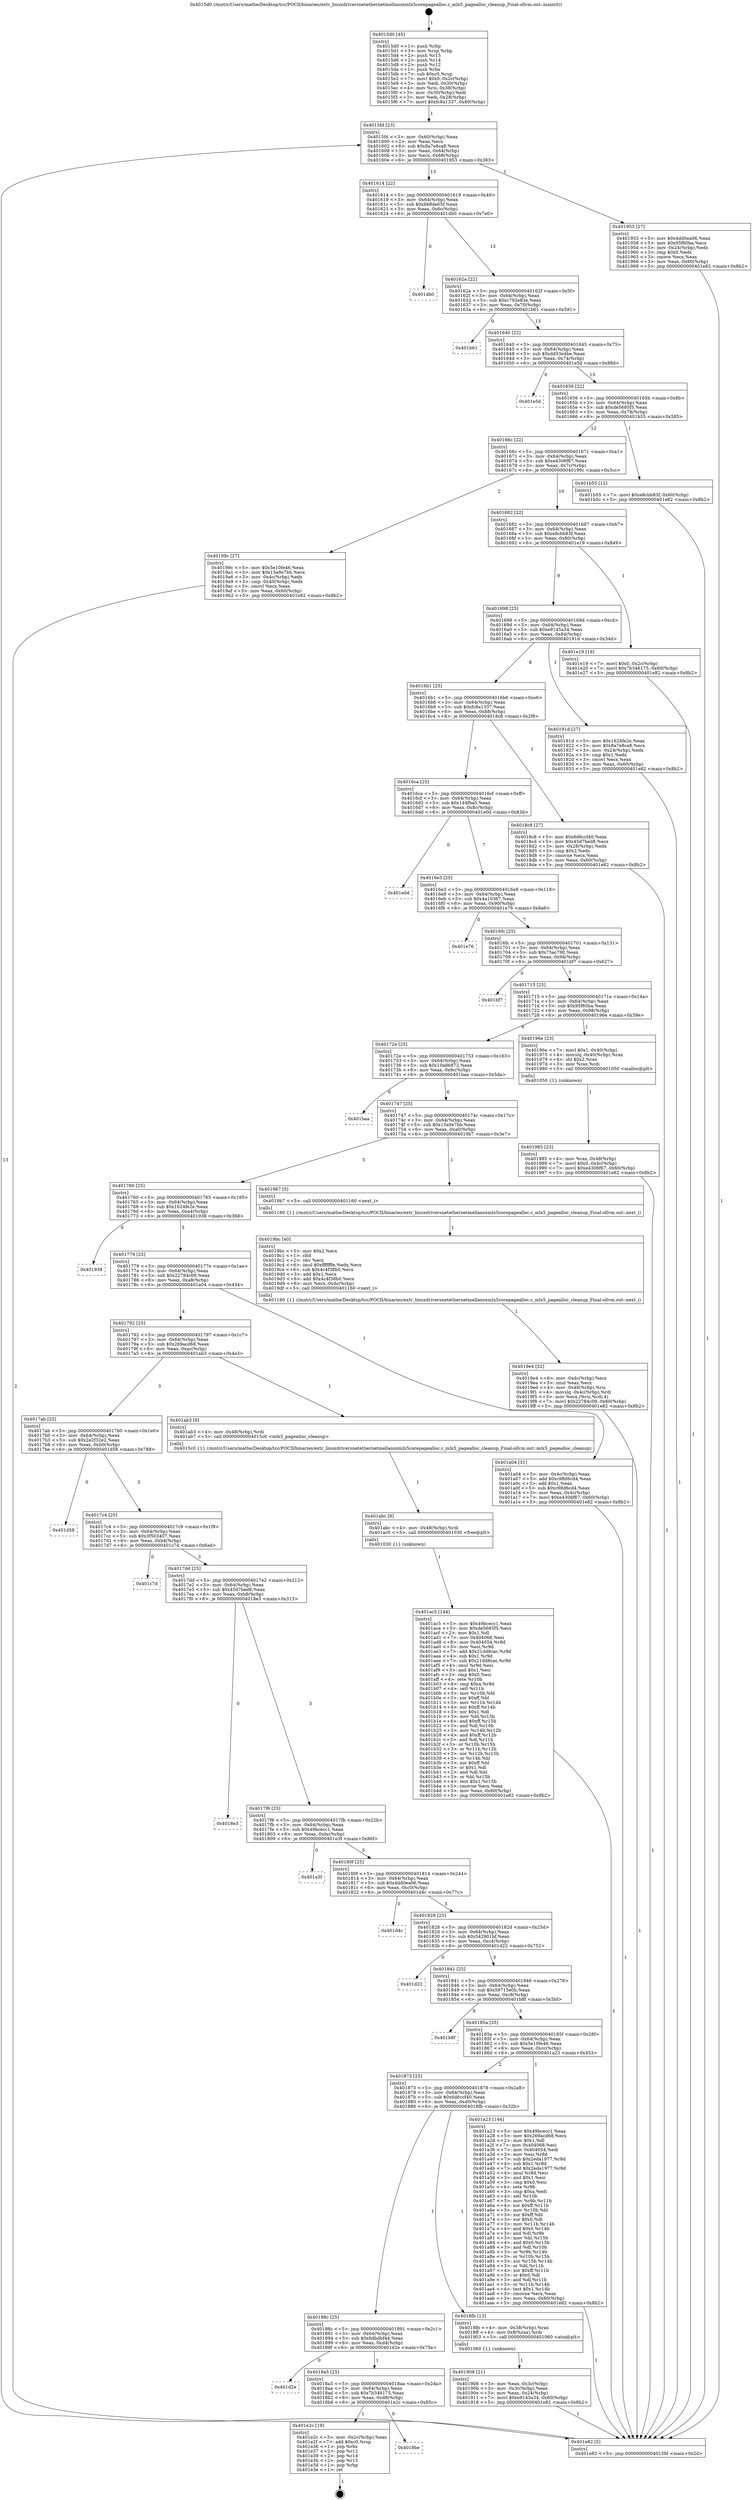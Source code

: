 digraph "0x4015d0" {
  label = "0x4015d0 (/mnt/c/Users/mathe/Desktop/tcc/POCII/binaries/extr_linuxdriversnetethernetmellanoxmlx5corepagealloc.c_mlx5_pagealloc_cleanup_Final-ollvm.out::main(0))"
  labelloc = "t"
  node[shape=record]

  Entry [label="",width=0.3,height=0.3,shape=circle,fillcolor=black,style=filled]
  "0x4015fd" [label="{
     0x4015fd [23]\l
     | [instrs]\l
     &nbsp;&nbsp;0x4015fd \<+3\>: mov -0x60(%rbp),%eax\l
     &nbsp;&nbsp;0x401600 \<+2\>: mov %eax,%ecx\l
     &nbsp;&nbsp;0x401602 \<+6\>: sub $0x8a7e8ca8,%ecx\l
     &nbsp;&nbsp;0x401608 \<+3\>: mov %eax,-0x64(%rbp)\l
     &nbsp;&nbsp;0x40160b \<+3\>: mov %ecx,-0x68(%rbp)\l
     &nbsp;&nbsp;0x40160e \<+6\>: je 0000000000401953 \<main+0x383\>\l
  }"]
  "0x401953" [label="{
     0x401953 [27]\l
     | [instrs]\l
     &nbsp;&nbsp;0x401953 \<+5\>: mov $0x4dd0ea06,%eax\l
     &nbsp;&nbsp;0x401958 \<+5\>: mov $0x95f60ba,%ecx\l
     &nbsp;&nbsp;0x40195d \<+3\>: mov -0x24(%rbp),%edx\l
     &nbsp;&nbsp;0x401960 \<+3\>: cmp $0x0,%edx\l
     &nbsp;&nbsp;0x401963 \<+3\>: cmove %ecx,%eax\l
     &nbsp;&nbsp;0x401966 \<+3\>: mov %eax,-0x60(%rbp)\l
     &nbsp;&nbsp;0x401969 \<+5\>: jmp 0000000000401e82 \<main+0x8b2\>\l
  }"]
  "0x401614" [label="{
     0x401614 [22]\l
     | [instrs]\l
     &nbsp;&nbsp;0x401614 \<+5\>: jmp 0000000000401619 \<main+0x49\>\l
     &nbsp;&nbsp;0x401619 \<+3\>: mov -0x64(%rbp),%eax\l
     &nbsp;&nbsp;0x40161c \<+5\>: sub $0xbb8de05f,%eax\l
     &nbsp;&nbsp;0x401621 \<+3\>: mov %eax,-0x6c(%rbp)\l
     &nbsp;&nbsp;0x401624 \<+6\>: je 0000000000401db0 \<main+0x7e0\>\l
  }"]
  Exit [label="",width=0.3,height=0.3,shape=circle,fillcolor=black,style=filled,peripheries=2]
  "0x401db0" [label="{
     0x401db0\l
  }", style=dashed]
  "0x40162a" [label="{
     0x40162a [22]\l
     | [instrs]\l
     &nbsp;&nbsp;0x40162a \<+5\>: jmp 000000000040162f \<main+0x5f\>\l
     &nbsp;&nbsp;0x40162f \<+3\>: mov -0x64(%rbp),%eax\l
     &nbsp;&nbsp;0x401632 \<+5\>: sub $0xc793e83e,%eax\l
     &nbsp;&nbsp;0x401637 \<+3\>: mov %eax,-0x70(%rbp)\l
     &nbsp;&nbsp;0x40163a \<+6\>: je 0000000000401b61 \<main+0x591\>\l
  }"]
  "0x4018be" [label="{
     0x4018be\l
  }", style=dashed]
  "0x401b61" [label="{
     0x401b61\l
  }", style=dashed]
  "0x401640" [label="{
     0x401640 [22]\l
     | [instrs]\l
     &nbsp;&nbsp;0x401640 \<+5\>: jmp 0000000000401645 \<main+0x75\>\l
     &nbsp;&nbsp;0x401645 \<+3\>: mov -0x64(%rbp),%eax\l
     &nbsp;&nbsp;0x401648 \<+5\>: sub $0xdd53e4be,%eax\l
     &nbsp;&nbsp;0x40164d \<+3\>: mov %eax,-0x74(%rbp)\l
     &nbsp;&nbsp;0x401650 \<+6\>: je 0000000000401e5d \<main+0x88d\>\l
  }"]
  "0x401e2c" [label="{
     0x401e2c [19]\l
     | [instrs]\l
     &nbsp;&nbsp;0x401e2c \<+3\>: mov -0x2c(%rbp),%eax\l
     &nbsp;&nbsp;0x401e2f \<+7\>: add $0xc0,%rsp\l
     &nbsp;&nbsp;0x401e36 \<+1\>: pop %rbx\l
     &nbsp;&nbsp;0x401e37 \<+2\>: pop %r12\l
     &nbsp;&nbsp;0x401e39 \<+2\>: pop %r14\l
     &nbsp;&nbsp;0x401e3b \<+2\>: pop %r15\l
     &nbsp;&nbsp;0x401e3d \<+1\>: pop %rbp\l
     &nbsp;&nbsp;0x401e3e \<+1\>: ret\l
  }"]
  "0x401e5d" [label="{
     0x401e5d\l
  }", style=dashed]
  "0x401656" [label="{
     0x401656 [22]\l
     | [instrs]\l
     &nbsp;&nbsp;0x401656 \<+5\>: jmp 000000000040165b \<main+0x8b\>\l
     &nbsp;&nbsp;0x40165b \<+3\>: mov -0x64(%rbp),%eax\l
     &nbsp;&nbsp;0x40165e \<+5\>: sub $0xde5685f5,%eax\l
     &nbsp;&nbsp;0x401663 \<+3\>: mov %eax,-0x78(%rbp)\l
     &nbsp;&nbsp;0x401666 \<+6\>: je 0000000000401b55 \<main+0x585\>\l
  }"]
  "0x4018a5" [label="{
     0x4018a5 [25]\l
     | [instrs]\l
     &nbsp;&nbsp;0x4018a5 \<+5\>: jmp 00000000004018aa \<main+0x2da\>\l
     &nbsp;&nbsp;0x4018aa \<+3\>: mov -0x64(%rbp),%eax\l
     &nbsp;&nbsp;0x4018ad \<+5\>: sub $0x7b346175,%eax\l
     &nbsp;&nbsp;0x4018b2 \<+6\>: mov %eax,-0xd8(%rbp)\l
     &nbsp;&nbsp;0x4018b8 \<+6\>: je 0000000000401e2c \<main+0x85c\>\l
  }"]
  "0x401b55" [label="{
     0x401b55 [12]\l
     | [instrs]\l
     &nbsp;&nbsp;0x401b55 \<+7\>: movl $0xe8cbb83f,-0x60(%rbp)\l
     &nbsp;&nbsp;0x401b5c \<+5\>: jmp 0000000000401e82 \<main+0x8b2\>\l
  }"]
  "0x40166c" [label="{
     0x40166c [22]\l
     | [instrs]\l
     &nbsp;&nbsp;0x40166c \<+5\>: jmp 0000000000401671 \<main+0xa1\>\l
     &nbsp;&nbsp;0x401671 \<+3\>: mov -0x64(%rbp),%eax\l
     &nbsp;&nbsp;0x401674 \<+5\>: sub $0xe4306f67,%eax\l
     &nbsp;&nbsp;0x401679 \<+3\>: mov %eax,-0x7c(%rbp)\l
     &nbsp;&nbsp;0x40167c \<+6\>: je 000000000040199c \<main+0x3cc\>\l
  }"]
  "0x401d2e" [label="{
     0x401d2e\l
  }", style=dashed]
  "0x40199c" [label="{
     0x40199c [27]\l
     | [instrs]\l
     &nbsp;&nbsp;0x40199c \<+5\>: mov $0x5e10fe46,%eax\l
     &nbsp;&nbsp;0x4019a1 \<+5\>: mov $0x15a9e7bb,%ecx\l
     &nbsp;&nbsp;0x4019a6 \<+3\>: mov -0x4c(%rbp),%edx\l
     &nbsp;&nbsp;0x4019a9 \<+3\>: cmp -0x40(%rbp),%edx\l
     &nbsp;&nbsp;0x4019ac \<+3\>: cmovl %ecx,%eax\l
     &nbsp;&nbsp;0x4019af \<+3\>: mov %eax,-0x60(%rbp)\l
     &nbsp;&nbsp;0x4019b2 \<+5\>: jmp 0000000000401e82 \<main+0x8b2\>\l
  }"]
  "0x401682" [label="{
     0x401682 [22]\l
     | [instrs]\l
     &nbsp;&nbsp;0x401682 \<+5\>: jmp 0000000000401687 \<main+0xb7\>\l
     &nbsp;&nbsp;0x401687 \<+3\>: mov -0x64(%rbp),%eax\l
     &nbsp;&nbsp;0x40168a \<+5\>: sub $0xe8cbb83f,%eax\l
     &nbsp;&nbsp;0x40168f \<+3\>: mov %eax,-0x80(%rbp)\l
     &nbsp;&nbsp;0x401692 \<+6\>: je 0000000000401e19 \<main+0x849\>\l
  }"]
  "0x401ac5" [label="{
     0x401ac5 [144]\l
     | [instrs]\l
     &nbsp;&nbsp;0x401ac5 \<+5\>: mov $0x49bcecc1,%eax\l
     &nbsp;&nbsp;0x401aca \<+5\>: mov $0xde5685f5,%ecx\l
     &nbsp;&nbsp;0x401acf \<+2\>: mov $0x1,%dl\l
     &nbsp;&nbsp;0x401ad1 \<+7\>: mov 0x404068,%esi\l
     &nbsp;&nbsp;0x401ad8 \<+8\>: mov 0x404054,%r8d\l
     &nbsp;&nbsp;0x401ae0 \<+3\>: mov %esi,%r9d\l
     &nbsp;&nbsp;0x401ae3 \<+7\>: add $0x21dd8cac,%r9d\l
     &nbsp;&nbsp;0x401aea \<+4\>: sub $0x1,%r9d\l
     &nbsp;&nbsp;0x401aee \<+7\>: sub $0x21dd8cac,%r9d\l
     &nbsp;&nbsp;0x401af5 \<+4\>: imul %r9d,%esi\l
     &nbsp;&nbsp;0x401af9 \<+3\>: and $0x1,%esi\l
     &nbsp;&nbsp;0x401afc \<+3\>: cmp $0x0,%esi\l
     &nbsp;&nbsp;0x401aff \<+4\>: sete %r10b\l
     &nbsp;&nbsp;0x401b03 \<+4\>: cmp $0xa,%r8d\l
     &nbsp;&nbsp;0x401b07 \<+4\>: setl %r11b\l
     &nbsp;&nbsp;0x401b0b \<+3\>: mov %r10b,%bl\l
     &nbsp;&nbsp;0x401b0e \<+3\>: xor $0xff,%bl\l
     &nbsp;&nbsp;0x401b11 \<+3\>: mov %r11b,%r14b\l
     &nbsp;&nbsp;0x401b14 \<+4\>: xor $0xff,%r14b\l
     &nbsp;&nbsp;0x401b18 \<+3\>: xor $0x1,%dl\l
     &nbsp;&nbsp;0x401b1b \<+3\>: mov %bl,%r15b\l
     &nbsp;&nbsp;0x401b1e \<+4\>: and $0xff,%r15b\l
     &nbsp;&nbsp;0x401b22 \<+3\>: and %dl,%r10b\l
     &nbsp;&nbsp;0x401b25 \<+3\>: mov %r14b,%r12b\l
     &nbsp;&nbsp;0x401b28 \<+4\>: and $0xff,%r12b\l
     &nbsp;&nbsp;0x401b2c \<+3\>: and %dl,%r11b\l
     &nbsp;&nbsp;0x401b2f \<+3\>: or %r10b,%r15b\l
     &nbsp;&nbsp;0x401b32 \<+3\>: or %r11b,%r12b\l
     &nbsp;&nbsp;0x401b35 \<+3\>: xor %r12b,%r15b\l
     &nbsp;&nbsp;0x401b38 \<+3\>: or %r14b,%bl\l
     &nbsp;&nbsp;0x401b3b \<+3\>: xor $0xff,%bl\l
     &nbsp;&nbsp;0x401b3e \<+3\>: or $0x1,%dl\l
     &nbsp;&nbsp;0x401b41 \<+2\>: and %dl,%bl\l
     &nbsp;&nbsp;0x401b43 \<+3\>: or %bl,%r15b\l
     &nbsp;&nbsp;0x401b46 \<+4\>: test $0x1,%r15b\l
     &nbsp;&nbsp;0x401b4a \<+3\>: cmovne %ecx,%eax\l
     &nbsp;&nbsp;0x401b4d \<+3\>: mov %eax,-0x60(%rbp)\l
     &nbsp;&nbsp;0x401b50 \<+5\>: jmp 0000000000401e82 \<main+0x8b2\>\l
  }"]
  "0x401e19" [label="{
     0x401e19 [19]\l
     | [instrs]\l
     &nbsp;&nbsp;0x401e19 \<+7\>: movl $0x0,-0x2c(%rbp)\l
     &nbsp;&nbsp;0x401e20 \<+7\>: movl $0x7b346175,-0x60(%rbp)\l
     &nbsp;&nbsp;0x401e27 \<+5\>: jmp 0000000000401e82 \<main+0x8b2\>\l
  }"]
  "0x401698" [label="{
     0x401698 [25]\l
     | [instrs]\l
     &nbsp;&nbsp;0x401698 \<+5\>: jmp 000000000040169d \<main+0xcd\>\l
     &nbsp;&nbsp;0x40169d \<+3\>: mov -0x64(%rbp),%eax\l
     &nbsp;&nbsp;0x4016a0 \<+5\>: sub $0xe9145a34,%eax\l
     &nbsp;&nbsp;0x4016a5 \<+6\>: mov %eax,-0x84(%rbp)\l
     &nbsp;&nbsp;0x4016ab \<+6\>: je 000000000040191d \<main+0x34d\>\l
  }"]
  "0x401abc" [label="{
     0x401abc [9]\l
     | [instrs]\l
     &nbsp;&nbsp;0x401abc \<+4\>: mov -0x48(%rbp),%rdi\l
     &nbsp;&nbsp;0x401ac0 \<+5\>: call 0000000000401030 \<free@plt\>\l
     | [calls]\l
     &nbsp;&nbsp;0x401030 \{1\} (unknown)\l
  }"]
  "0x40191d" [label="{
     0x40191d [27]\l
     | [instrs]\l
     &nbsp;&nbsp;0x40191d \<+5\>: mov $0x1624fe2e,%eax\l
     &nbsp;&nbsp;0x401922 \<+5\>: mov $0x8a7e8ca8,%ecx\l
     &nbsp;&nbsp;0x401927 \<+3\>: mov -0x24(%rbp),%edx\l
     &nbsp;&nbsp;0x40192a \<+3\>: cmp $0x1,%edx\l
     &nbsp;&nbsp;0x40192d \<+3\>: cmovl %ecx,%eax\l
     &nbsp;&nbsp;0x401930 \<+3\>: mov %eax,-0x60(%rbp)\l
     &nbsp;&nbsp;0x401933 \<+5\>: jmp 0000000000401e82 \<main+0x8b2\>\l
  }"]
  "0x4016b1" [label="{
     0x4016b1 [25]\l
     | [instrs]\l
     &nbsp;&nbsp;0x4016b1 \<+5\>: jmp 00000000004016b6 \<main+0xe6\>\l
     &nbsp;&nbsp;0x4016b6 \<+3\>: mov -0x64(%rbp),%eax\l
     &nbsp;&nbsp;0x4016b9 \<+5\>: sub $0xfc8a1337,%eax\l
     &nbsp;&nbsp;0x4016be \<+6\>: mov %eax,-0x88(%rbp)\l
     &nbsp;&nbsp;0x4016c4 \<+6\>: je 00000000004018c8 \<main+0x2f8\>\l
  }"]
  "0x4019e4" [label="{
     0x4019e4 [32]\l
     | [instrs]\l
     &nbsp;&nbsp;0x4019e4 \<+6\>: mov -0xdc(%rbp),%ecx\l
     &nbsp;&nbsp;0x4019ea \<+3\>: imul %eax,%ecx\l
     &nbsp;&nbsp;0x4019ed \<+4\>: mov -0x48(%rbp),%rsi\l
     &nbsp;&nbsp;0x4019f1 \<+4\>: movslq -0x4c(%rbp),%rdi\l
     &nbsp;&nbsp;0x4019f5 \<+3\>: mov %ecx,(%rsi,%rdi,4)\l
     &nbsp;&nbsp;0x4019f8 \<+7\>: movl $0x22784c09,-0x60(%rbp)\l
     &nbsp;&nbsp;0x4019ff \<+5\>: jmp 0000000000401e82 \<main+0x8b2\>\l
  }"]
  "0x4018c8" [label="{
     0x4018c8 [27]\l
     | [instrs]\l
     &nbsp;&nbsp;0x4018c8 \<+5\>: mov $0x6d6ccf40,%eax\l
     &nbsp;&nbsp;0x4018cd \<+5\>: mov $0x45d7bed8,%ecx\l
     &nbsp;&nbsp;0x4018d2 \<+3\>: mov -0x28(%rbp),%edx\l
     &nbsp;&nbsp;0x4018d5 \<+3\>: cmp $0x2,%edx\l
     &nbsp;&nbsp;0x4018d8 \<+3\>: cmovne %ecx,%eax\l
     &nbsp;&nbsp;0x4018db \<+3\>: mov %eax,-0x60(%rbp)\l
     &nbsp;&nbsp;0x4018de \<+5\>: jmp 0000000000401e82 \<main+0x8b2\>\l
  }"]
  "0x4016ca" [label="{
     0x4016ca [25]\l
     | [instrs]\l
     &nbsp;&nbsp;0x4016ca \<+5\>: jmp 00000000004016cf \<main+0xff\>\l
     &nbsp;&nbsp;0x4016cf \<+3\>: mov -0x64(%rbp),%eax\l
     &nbsp;&nbsp;0x4016d2 \<+5\>: sub $0x144fba5,%eax\l
     &nbsp;&nbsp;0x4016d7 \<+6\>: mov %eax,-0x8c(%rbp)\l
     &nbsp;&nbsp;0x4016dd \<+6\>: je 0000000000401e0d \<main+0x83d\>\l
  }"]
  "0x401e82" [label="{
     0x401e82 [5]\l
     | [instrs]\l
     &nbsp;&nbsp;0x401e82 \<+5\>: jmp 00000000004015fd \<main+0x2d\>\l
  }"]
  "0x4015d0" [label="{
     0x4015d0 [45]\l
     | [instrs]\l
     &nbsp;&nbsp;0x4015d0 \<+1\>: push %rbp\l
     &nbsp;&nbsp;0x4015d1 \<+3\>: mov %rsp,%rbp\l
     &nbsp;&nbsp;0x4015d4 \<+2\>: push %r15\l
     &nbsp;&nbsp;0x4015d6 \<+2\>: push %r14\l
     &nbsp;&nbsp;0x4015d8 \<+2\>: push %r12\l
     &nbsp;&nbsp;0x4015da \<+1\>: push %rbx\l
     &nbsp;&nbsp;0x4015db \<+7\>: sub $0xc0,%rsp\l
     &nbsp;&nbsp;0x4015e2 \<+7\>: movl $0x0,-0x2c(%rbp)\l
     &nbsp;&nbsp;0x4015e9 \<+3\>: mov %edi,-0x30(%rbp)\l
     &nbsp;&nbsp;0x4015ec \<+4\>: mov %rsi,-0x38(%rbp)\l
     &nbsp;&nbsp;0x4015f0 \<+3\>: mov -0x30(%rbp),%edi\l
     &nbsp;&nbsp;0x4015f3 \<+3\>: mov %edi,-0x28(%rbp)\l
     &nbsp;&nbsp;0x4015f6 \<+7\>: movl $0xfc8a1337,-0x60(%rbp)\l
  }"]
  "0x4019bc" [label="{
     0x4019bc [40]\l
     | [instrs]\l
     &nbsp;&nbsp;0x4019bc \<+5\>: mov $0x2,%ecx\l
     &nbsp;&nbsp;0x4019c1 \<+1\>: cltd\l
     &nbsp;&nbsp;0x4019c2 \<+2\>: idiv %ecx\l
     &nbsp;&nbsp;0x4019c4 \<+6\>: imul $0xfffffffe,%edx,%ecx\l
     &nbsp;&nbsp;0x4019ca \<+6\>: sub $0x4c4f38b0,%ecx\l
     &nbsp;&nbsp;0x4019d0 \<+3\>: add $0x1,%ecx\l
     &nbsp;&nbsp;0x4019d3 \<+6\>: add $0x4c4f38b0,%ecx\l
     &nbsp;&nbsp;0x4019d9 \<+6\>: mov %ecx,-0xdc(%rbp)\l
     &nbsp;&nbsp;0x4019df \<+5\>: call 0000000000401160 \<next_i\>\l
     | [calls]\l
     &nbsp;&nbsp;0x401160 \{1\} (/mnt/c/Users/mathe/Desktop/tcc/POCII/binaries/extr_linuxdriversnetethernetmellanoxmlx5corepagealloc.c_mlx5_pagealloc_cleanup_Final-ollvm.out::next_i)\l
  }"]
  "0x401e0d" [label="{
     0x401e0d\l
  }", style=dashed]
  "0x4016e3" [label="{
     0x4016e3 [25]\l
     | [instrs]\l
     &nbsp;&nbsp;0x4016e3 \<+5\>: jmp 00000000004016e8 \<main+0x118\>\l
     &nbsp;&nbsp;0x4016e8 \<+3\>: mov -0x64(%rbp),%eax\l
     &nbsp;&nbsp;0x4016eb \<+5\>: sub $0x4a10367,%eax\l
     &nbsp;&nbsp;0x4016f0 \<+6\>: mov %eax,-0x90(%rbp)\l
     &nbsp;&nbsp;0x4016f6 \<+6\>: je 0000000000401e76 \<main+0x8a6\>\l
  }"]
  "0x401985" [label="{
     0x401985 [23]\l
     | [instrs]\l
     &nbsp;&nbsp;0x401985 \<+4\>: mov %rax,-0x48(%rbp)\l
     &nbsp;&nbsp;0x401989 \<+7\>: movl $0x0,-0x4c(%rbp)\l
     &nbsp;&nbsp;0x401990 \<+7\>: movl $0xe4306f67,-0x60(%rbp)\l
     &nbsp;&nbsp;0x401997 \<+5\>: jmp 0000000000401e82 \<main+0x8b2\>\l
  }"]
  "0x401e76" [label="{
     0x401e76\l
  }", style=dashed]
  "0x4016fc" [label="{
     0x4016fc [25]\l
     | [instrs]\l
     &nbsp;&nbsp;0x4016fc \<+5\>: jmp 0000000000401701 \<main+0x131\>\l
     &nbsp;&nbsp;0x401701 \<+3\>: mov -0x64(%rbp),%eax\l
     &nbsp;&nbsp;0x401704 \<+5\>: sub $0x75ac790,%eax\l
     &nbsp;&nbsp;0x401709 \<+6\>: mov %eax,-0x94(%rbp)\l
     &nbsp;&nbsp;0x40170f \<+6\>: je 0000000000401bf7 \<main+0x627\>\l
  }"]
  "0x401908" [label="{
     0x401908 [21]\l
     | [instrs]\l
     &nbsp;&nbsp;0x401908 \<+3\>: mov %eax,-0x3c(%rbp)\l
     &nbsp;&nbsp;0x40190b \<+3\>: mov -0x3c(%rbp),%eax\l
     &nbsp;&nbsp;0x40190e \<+3\>: mov %eax,-0x24(%rbp)\l
     &nbsp;&nbsp;0x401911 \<+7\>: movl $0xe9145a34,-0x60(%rbp)\l
     &nbsp;&nbsp;0x401918 \<+5\>: jmp 0000000000401e82 \<main+0x8b2\>\l
  }"]
  "0x401bf7" [label="{
     0x401bf7\l
  }", style=dashed]
  "0x401715" [label="{
     0x401715 [25]\l
     | [instrs]\l
     &nbsp;&nbsp;0x401715 \<+5\>: jmp 000000000040171a \<main+0x14a\>\l
     &nbsp;&nbsp;0x40171a \<+3\>: mov -0x64(%rbp),%eax\l
     &nbsp;&nbsp;0x40171d \<+5\>: sub $0x95f60ba,%eax\l
     &nbsp;&nbsp;0x401722 \<+6\>: mov %eax,-0x98(%rbp)\l
     &nbsp;&nbsp;0x401728 \<+6\>: je 000000000040196e \<main+0x39e\>\l
  }"]
  "0x40188c" [label="{
     0x40188c [25]\l
     | [instrs]\l
     &nbsp;&nbsp;0x40188c \<+5\>: jmp 0000000000401891 \<main+0x2c1\>\l
     &nbsp;&nbsp;0x401891 \<+3\>: mov -0x64(%rbp),%eax\l
     &nbsp;&nbsp;0x401894 \<+5\>: sub $0x6dbdbf44,%eax\l
     &nbsp;&nbsp;0x401899 \<+6\>: mov %eax,-0xd4(%rbp)\l
     &nbsp;&nbsp;0x40189f \<+6\>: je 0000000000401d2e \<main+0x75e\>\l
  }"]
  "0x40196e" [label="{
     0x40196e [23]\l
     | [instrs]\l
     &nbsp;&nbsp;0x40196e \<+7\>: movl $0x1,-0x40(%rbp)\l
     &nbsp;&nbsp;0x401975 \<+4\>: movslq -0x40(%rbp),%rax\l
     &nbsp;&nbsp;0x401979 \<+4\>: shl $0x2,%rax\l
     &nbsp;&nbsp;0x40197d \<+3\>: mov %rax,%rdi\l
     &nbsp;&nbsp;0x401980 \<+5\>: call 0000000000401050 \<malloc@plt\>\l
     | [calls]\l
     &nbsp;&nbsp;0x401050 \{1\} (unknown)\l
  }"]
  "0x40172e" [label="{
     0x40172e [25]\l
     | [instrs]\l
     &nbsp;&nbsp;0x40172e \<+5\>: jmp 0000000000401733 \<main+0x163\>\l
     &nbsp;&nbsp;0x401733 \<+3\>: mov -0x64(%rbp),%eax\l
     &nbsp;&nbsp;0x401736 \<+5\>: sub $0x10a86872,%eax\l
     &nbsp;&nbsp;0x40173b \<+6\>: mov %eax,-0x9c(%rbp)\l
     &nbsp;&nbsp;0x401741 \<+6\>: je 0000000000401baa \<main+0x5da\>\l
  }"]
  "0x4018fb" [label="{
     0x4018fb [13]\l
     | [instrs]\l
     &nbsp;&nbsp;0x4018fb \<+4\>: mov -0x38(%rbp),%rax\l
     &nbsp;&nbsp;0x4018ff \<+4\>: mov 0x8(%rax),%rdi\l
     &nbsp;&nbsp;0x401903 \<+5\>: call 0000000000401060 \<atoi@plt\>\l
     | [calls]\l
     &nbsp;&nbsp;0x401060 \{1\} (unknown)\l
  }"]
  "0x401baa" [label="{
     0x401baa\l
  }", style=dashed]
  "0x401747" [label="{
     0x401747 [25]\l
     | [instrs]\l
     &nbsp;&nbsp;0x401747 \<+5\>: jmp 000000000040174c \<main+0x17c\>\l
     &nbsp;&nbsp;0x40174c \<+3\>: mov -0x64(%rbp),%eax\l
     &nbsp;&nbsp;0x40174f \<+5\>: sub $0x15a9e7bb,%eax\l
     &nbsp;&nbsp;0x401754 \<+6\>: mov %eax,-0xa0(%rbp)\l
     &nbsp;&nbsp;0x40175a \<+6\>: je 00000000004019b7 \<main+0x3e7\>\l
  }"]
  "0x401873" [label="{
     0x401873 [25]\l
     | [instrs]\l
     &nbsp;&nbsp;0x401873 \<+5\>: jmp 0000000000401878 \<main+0x2a8\>\l
     &nbsp;&nbsp;0x401878 \<+3\>: mov -0x64(%rbp),%eax\l
     &nbsp;&nbsp;0x40187b \<+5\>: sub $0x6d6ccf40,%eax\l
     &nbsp;&nbsp;0x401880 \<+6\>: mov %eax,-0xd0(%rbp)\l
     &nbsp;&nbsp;0x401886 \<+6\>: je 00000000004018fb \<main+0x32b\>\l
  }"]
  "0x4019b7" [label="{
     0x4019b7 [5]\l
     | [instrs]\l
     &nbsp;&nbsp;0x4019b7 \<+5\>: call 0000000000401160 \<next_i\>\l
     | [calls]\l
     &nbsp;&nbsp;0x401160 \{1\} (/mnt/c/Users/mathe/Desktop/tcc/POCII/binaries/extr_linuxdriversnetethernetmellanoxmlx5corepagealloc.c_mlx5_pagealloc_cleanup_Final-ollvm.out::next_i)\l
  }"]
  "0x401760" [label="{
     0x401760 [25]\l
     | [instrs]\l
     &nbsp;&nbsp;0x401760 \<+5\>: jmp 0000000000401765 \<main+0x195\>\l
     &nbsp;&nbsp;0x401765 \<+3\>: mov -0x64(%rbp),%eax\l
     &nbsp;&nbsp;0x401768 \<+5\>: sub $0x1624fe2e,%eax\l
     &nbsp;&nbsp;0x40176d \<+6\>: mov %eax,-0xa4(%rbp)\l
     &nbsp;&nbsp;0x401773 \<+6\>: je 0000000000401938 \<main+0x368\>\l
  }"]
  "0x401a23" [label="{
     0x401a23 [144]\l
     | [instrs]\l
     &nbsp;&nbsp;0x401a23 \<+5\>: mov $0x49bcecc1,%eax\l
     &nbsp;&nbsp;0x401a28 \<+5\>: mov $0x269acd68,%ecx\l
     &nbsp;&nbsp;0x401a2d \<+2\>: mov $0x1,%dl\l
     &nbsp;&nbsp;0x401a2f \<+7\>: mov 0x404068,%esi\l
     &nbsp;&nbsp;0x401a36 \<+7\>: mov 0x404054,%edi\l
     &nbsp;&nbsp;0x401a3d \<+3\>: mov %esi,%r8d\l
     &nbsp;&nbsp;0x401a40 \<+7\>: sub $0x2eda1977,%r8d\l
     &nbsp;&nbsp;0x401a47 \<+4\>: sub $0x1,%r8d\l
     &nbsp;&nbsp;0x401a4b \<+7\>: add $0x2eda1977,%r8d\l
     &nbsp;&nbsp;0x401a52 \<+4\>: imul %r8d,%esi\l
     &nbsp;&nbsp;0x401a56 \<+3\>: and $0x1,%esi\l
     &nbsp;&nbsp;0x401a59 \<+3\>: cmp $0x0,%esi\l
     &nbsp;&nbsp;0x401a5c \<+4\>: sete %r9b\l
     &nbsp;&nbsp;0x401a60 \<+3\>: cmp $0xa,%edi\l
     &nbsp;&nbsp;0x401a63 \<+4\>: setl %r10b\l
     &nbsp;&nbsp;0x401a67 \<+3\>: mov %r9b,%r11b\l
     &nbsp;&nbsp;0x401a6a \<+4\>: xor $0xff,%r11b\l
     &nbsp;&nbsp;0x401a6e \<+3\>: mov %r10b,%bl\l
     &nbsp;&nbsp;0x401a71 \<+3\>: xor $0xff,%bl\l
     &nbsp;&nbsp;0x401a74 \<+3\>: xor $0x0,%dl\l
     &nbsp;&nbsp;0x401a77 \<+3\>: mov %r11b,%r14b\l
     &nbsp;&nbsp;0x401a7a \<+4\>: and $0x0,%r14b\l
     &nbsp;&nbsp;0x401a7e \<+3\>: and %dl,%r9b\l
     &nbsp;&nbsp;0x401a81 \<+3\>: mov %bl,%r15b\l
     &nbsp;&nbsp;0x401a84 \<+4\>: and $0x0,%r15b\l
     &nbsp;&nbsp;0x401a88 \<+3\>: and %dl,%r10b\l
     &nbsp;&nbsp;0x401a8b \<+3\>: or %r9b,%r14b\l
     &nbsp;&nbsp;0x401a8e \<+3\>: or %r10b,%r15b\l
     &nbsp;&nbsp;0x401a91 \<+3\>: xor %r15b,%r14b\l
     &nbsp;&nbsp;0x401a94 \<+3\>: or %bl,%r11b\l
     &nbsp;&nbsp;0x401a97 \<+4\>: xor $0xff,%r11b\l
     &nbsp;&nbsp;0x401a9b \<+3\>: or $0x0,%dl\l
     &nbsp;&nbsp;0x401a9e \<+3\>: and %dl,%r11b\l
     &nbsp;&nbsp;0x401aa1 \<+3\>: or %r11b,%r14b\l
     &nbsp;&nbsp;0x401aa4 \<+4\>: test $0x1,%r14b\l
     &nbsp;&nbsp;0x401aa8 \<+3\>: cmovne %ecx,%eax\l
     &nbsp;&nbsp;0x401aab \<+3\>: mov %eax,-0x60(%rbp)\l
     &nbsp;&nbsp;0x401aae \<+5\>: jmp 0000000000401e82 \<main+0x8b2\>\l
  }"]
  "0x401938" [label="{
     0x401938\l
  }", style=dashed]
  "0x401779" [label="{
     0x401779 [25]\l
     | [instrs]\l
     &nbsp;&nbsp;0x401779 \<+5\>: jmp 000000000040177e \<main+0x1ae\>\l
     &nbsp;&nbsp;0x40177e \<+3\>: mov -0x64(%rbp),%eax\l
     &nbsp;&nbsp;0x401781 \<+5\>: sub $0x22784c09,%eax\l
     &nbsp;&nbsp;0x401786 \<+6\>: mov %eax,-0xa8(%rbp)\l
     &nbsp;&nbsp;0x40178c \<+6\>: je 0000000000401a04 \<main+0x434\>\l
  }"]
  "0x40185a" [label="{
     0x40185a [25]\l
     | [instrs]\l
     &nbsp;&nbsp;0x40185a \<+5\>: jmp 000000000040185f \<main+0x28f\>\l
     &nbsp;&nbsp;0x40185f \<+3\>: mov -0x64(%rbp),%eax\l
     &nbsp;&nbsp;0x401862 \<+5\>: sub $0x5e10fe46,%eax\l
     &nbsp;&nbsp;0x401867 \<+6\>: mov %eax,-0xcc(%rbp)\l
     &nbsp;&nbsp;0x40186d \<+6\>: je 0000000000401a23 \<main+0x453\>\l
  }"]
  "0x401a04" [label="{
     0x401a04 [31]\l
     | [instrs]\l
     &nbsp;&nbsp;0x401a04 \<+3\>: mov -0x4c(%rbp),%eax\l
     &nbsp;&nbsp;0x401a07 \<+5\>: add $0xc98d6cd4,%eax\l
     &nbsp;&nbsp;0x401a0c \<+3\>: add $0x1,%eax\l
     &nbsp;&nbsp;0x401a0f \<+5\>: sub $0xc98d6cd4,%eax\l
     &nbsp;&nbsp;0x401a14 \<+3\>: mov %eax,-0x4c(%rbp)\l
     &nbsp;&nbsp;0x401a17 \<+7\>: movl $0xe4306f67,-0x60(%rbp)\l
     &nbsp;&nbsp;0x401a1e \<+5\>: jmp 0000000000401e82 \<main+0x8b2\>\l
  }"]
  "0x401792" [label="{
     0x401792 [25]\l
     | [instrs]\l
     &nbsp;&nbsp;0x401792 \<+5\>: jmp 0000000000401797 \<main+0x1c7\>\l
     &nbsp;&nbsp;0x401797 \<+3\>: mov -0x64(%rbp),%eax\l
     &nbsp;&nbsp;0x40179a \<+5\>: sub $0x269acd68,%eax\l
     &nbsp;&nbsp;0x40179f \<+6\>: mov %eax,-0xac(%rbp)\l
     &nbsp;&nbsp;0x4017a5 \<+6\>: je 0000000000401ab3 \<main+0x4e3\>\l
  }"]
  "0x401b8f" [label="{
     0x401b8f\l
  }", style=dashed]
  "0x401ab3" [label="{
     0x401ab3 [9]\l
     | [instrs]\l
     &nbsp;&nbsp;0x401ab3 \<+4\>: mov -0x48(%rbp),%rdi\l
     &nbsp;&nbsp;0x401ab7 \<+5\>: call 00000000004015c0 \<mlx5_pagealloc_cleanup\>\l
     | [calls]\l
     &nbsp;&nbsp;0x4015c0 \{1\} (/mnt/c/Users/mathe/Desktop/tcc/POCII/binaries/extr_linuxdriversnetethernetmellanoxmlx5corepagealloc.c_mlx5_pagealloc_cleanup_Final-ollvm.out::mlx5_pagealloc_cleanup)\l
  }"]
  "0x4017ab" [label="{
     0x4017ab [25]\l
     | [instrs]\l
     &nbsp;&nbsp;0x4017ab \<+5\>: jmp 00000000004017b0 \<main+0x1e0\>\l
     &nbsp;&nbsp;0x4017b0 \<+3\>: mov -0x64(%rbp),%eax\l
     &nbsp;&nbsp;0x4017b3 \<+5\>: sub $0x2e2f32e2,%eax\l
     &nbsp;&nbsp;0x4017b8 \<+6\>: mov %eax,-0xb0(%rbp)\l
     &nbsp;&nbsp;0x4017be \<+6\>: je 0000000000401d58 \<main+0x788\>\l
  }"]
  "0x401841" [label="{
     0x401841 [25]\l
     | [instrs]\l
     &nbsp;&nbsp;0x401841 \<+5\>: jmp 0000000000401846 \<main+0x276\>\l
     &nbsp;&nbsp;0x401846 \<+3\>: mov -0x64(%rbp),%eax\l
     &nbsp;&nbsp;0x401849 \<+5\>: sub $0x59715e0b,%eax\l
     &nbsp;&nbsp;0x40184e \<+6\>: mov %eax,-0xc8(%rbp)\l
     &nbsp;&nbsp;0x401854 \<+6\>: je 0000000000401b8f \<main+0x5bf\>\l
  }"]
  "0x401d58" [label="{
     0x401d58\l
  }", style=dashed]
  "0x4017c4" [label="{
     0x4017c4 [25]\l
     | [instrs]\l
     &nbsp;&nbsp;0x4017c4 \<+5\>: jmp 00000000004017c9 \<main+0x1f9\>\l
     &nbsp;&nbsp;0x4017c9 \<+3\>: mov -0x64(%rbp),%eax\l
     &nbsp;&nbsp;0x4017cc \<+5\>: sub $0x3f503407,%eax\l
     &nbsp;&nbsp;0x4017d1 \<+6\>: mov %eax,-0xb4(%rbp)\l
     &nbsp;&nbsp;0x4017d7 \<+6\>: je 0000000000401c7d \<main+0x6ad\>\l
  }"]
  "0x401d22" [label="{
     0x401d22\l
  }", style=dashed]
  "0x401c7d" [label="{
     0x401c7d\l
  }", style=dashed]
  "0x4017dd" [label="{
     0x4017dd [25]\l
     | [instrs]\l
     &nbsp;&nbsp;0x4017dd \<+5\>: jmp 00000000004017e2 \<main+0x212\>\l
     &nbsp;&nbsp;0x4017e2 \<+3\>: mov -0x64(%rbp),%eax\l
     &nbsp;&nbsp;0x4017e5 \<+5\>: sub $0x45d7bed8,%eax\l
     &nbsp;&nbsp;0x4017ea \<+6\>: mov %eax,-0xb8(%rbp)\l
     &nbsp;&nbsp;0x4017f0 \<+6\>: je 00000000004018e3 \<main+0x313\>\l
  }"]
  "0x401828" [label="{
     0x401828 [25]\l
     | [instrs]\l
     &nbsp;&nbsp;0x401828 \<+5\>: jmp 000000000040182d \<main+0x25d\>\l
     &nbsp;&nbsp;0x40182d \<+3\>: mov -0x64(%rbp),%eax\l
     &nbsp;&nbsp;0x401830 \<+5\>: sub $0x542901bf,%eax\l
     &nbsp;&nbsp;0x401835 \<+6\>: mov %eax,-0xc4(%rbp)\l
     &nbsp;&nbsp;0x40183b \<+6\>: je 0000000000401d22 \<main+0x752\>\l
  }"]
  "0x4018e3" [label="{
     0x4018e3\l
  }", style=dashed]
  "0x4017f6" [label="{
     0x4017f6 [25]\l
     | [instrs]\l
     &nbsp;&nbsp;0x4017f6 \<+5\>: jmp 00000000004017fb \<main+0x22b\>\l
     &nbsp;&nbsp;0x4017fb \<+3\>: mov -0x64(%rbp),%eax\l
     &nbsp;&nbsp;0x4017fe \<+5\>: sub $0x49bcecc1,%eax\l
     &nbsp;&nbsp;0x401803 \<+6\>: mov %eax,-0xbc(%rbp)\l
     &nbsp;&nbsp;0x401809 \<+6\>: je 0000000000401e3f \<main+0x86f\>\l
  }"]
  "0x401d4c" [label="{
     0x401d4c\l
  }", style=dashed]
  "0x401e3f" [label="{
     0x401e3f\l
  }", style=dashed]
  "0x40180f" [label="{
     0x40180f [25]\l
     | [instrs]\l
     &nbsp;&nbsp;0x40180f \<+5\>: jmp 0000000000401814 \<main+0x244\>\l
     &nbsp;&nbsp;0x401814 \<+3\>: mov -0x64(%rbp),%eax\l
     &nbsp;&nbsp;0x401817 \<+5\>: sub $0x4dd0ea06,%eax\l
     &nbsp;&nbsp;0x40181c \<+6\>: mov %eax,-0xc0(%rbp)\l
     &nbsp;&nbsp;0x401822 \<+6\>: je 0000000000401d4c \<main+0x77c\>\l
  }"]
  Entry -> "0x4015d0" [label=" 1"]
  "0x4015fd" -> "0x401953" [label=" 1"]
  "0x4015fd" -> "0x401614" [label=" 13"]
  "0x401e2c" -> Exit [label=" 1"]
  "0x401614" -> "0x401db0" [label=" 0"]
  "0x401614" -> "0x40162a" [label=" 13"]
  "0x4018a5" -> "0x4018be" [label=" 0"]
  "0x40162a" -> "0x401b61" [label=" 0"]
  "0x40162a" -> "0x401640" [label=" 13"]
  "0x4018a5" -> "0x401e2c" [label=" 1"]
  "0x401640" -> "0x401e5d" [label=" 0"]
  "0x401640" -> "0x401656" [label=" 13"]
  "0x40188c" -> "0x4018a5" [label=" 1"]
  "0x401656" -> "0x401b55" [label=" 1"]
  "0x401656" -> "0x40166c" [label=" 12"]
  "0x40188c" -> "0x401d2e" [label=" 0"]
  "0x40166c" -> "0x40199c" [label=" 2"]
  "0x40166c" -> "0x401682" [label=" 10"]
  "0x401e19" -> "0x401e82" [label=" 1"]
  "0x401682" -> "0x401e19" [label=" 1"]
  "0x401682" -> "0x401698" [label=" 9"]
  "0x401b55" -> "0x401e82" [label=" 1"]
  "0x401698" -> "0x40191d" [label=" 1"]
  "0x401698" -> "0x4016b1" [label=" 8"]
  "0x401ac5" -> "0x401e82" [label=" 1"]
  "0x4016b1" -> "0x4018c8" [label=" 1"]
  "0x4016b1" -> "0x4016ca" [label=" 7"]
  "0x4018c8" -> "0x401e82" [label=" 1"]
  "0x4015d0" -> "0x4015fd" [label=" 1"]
  "0x401e82" -> "0x4015fd" [label=" 13"]
  "0x401abc" -> "0x401ac5" [label=" 1"]
  "0x4016ca" -> "0x401e0d" [label=" 0"]
  "0x4016ca" -> "0x4016e3" [label=" 7"]
  "0x401ab3" -> "0x401abc" [label=" 1"]
  "0x4016e3" -> "0x401e76" [label=" 0"]
  "0x4016e3" -> "0x4016fc" [label=" 7"]
  "0x401a23" -> "0x401e82" [label=" 1"]
  "0x4016fc" -> "0x401bf7" [label=" 0"]
  "0x4016fc" -> "0x401715" [label=" 7"]
  "0x401a04" -> "0x401e82" [label=" 1"]
  "0x401715" -> "0x40196e" [label=" 1"]
  "0x401715" -> "0x40172e" [label=" 6"]
  "0x4019e4" -> "0x401e82" [label=" 1"]
  "0x40172e" -> "0x401baa" [label=" 0"]
  "0x40172e" -> "0x401747" [label=" 6"]
  "0x4019bc" -> "0x4019e4" [label=" 1"]
  "0x401747" -> "0x4019b7" [label=" 1"]
  "0x401747" -> "0x401760" [label=" 5"]
  "0x40199c" -> "0x401e82" [label=" 2"]
  "0x401760" -> "0x401938" [label=" 0"]
  "0x401760" -> "0x401779" [label=" 5"]
  "0x401985" -> "0x401e82" [label=" 1"]
  "0x401779" -> "0x401a04" [label=" 1"]
  "0x401779" -> "0x401792" [label=" 4"]
  "0x401953" -> "0x401e82" [label=" 1"]
  "0x401792" -> "0x401ab3" [label=" 1"]
  "0x401792" -> "0x4017ab" [label=" 3"]
  "0x40191d" -> "0x401e82" [label=" 1"]
  "0x4017ab" -> "0x401d58" [label=" 0"]
  "0x4017ab" -> "0x4017c4" [label=" 3"]
  "0x4018fb" -> "0x401908" [label=" 1"]
  "0x4017c4" -> "0x401c7d" [label=" 0"]
  "0x4017c4" -> "0x4017dd" [label=" 3"]
  "0x401873" -> "0x40188c" [label=" 1"]
  "0x4017dd" -> "0x4018e3" [label=" 0"]
  "0x4017dd" -> "0x4017f6" [label=" 3"]
  "0x4019b7" -> "0x4019bc" [label=" 1"]
  "0x4017f6" -> "0x401e3f" [label=" 0"]
  "0x4017f6" -> "0x40180f" [label=" 3"]
  "0x40185a" -> "0x401873" [label=" 2"]
  "0x40180f" -> "0x401d4c" [label=" 0"]
  "0x40180f" -> "0x401828" [label=" 3"]
  "0x401873" -> "0x4018fb" [label=" 1"]
  "0x401828" -> "0x401d22" [label=" 0"]
  "0x401828" -> "0x401841" [label=" 3"]
  "0x401908" -> "0x401e82" [label=" 1"]
  "0x401841" -> "0x401b8f" [label=" 0"]
  "0x401841" -> "0x40185a" [label=" 3"]
  "0x40196e" -> "0x401985" [label=" 1"]
  "0x40185a" -> "0x401a23" [label=" 1"]
}
